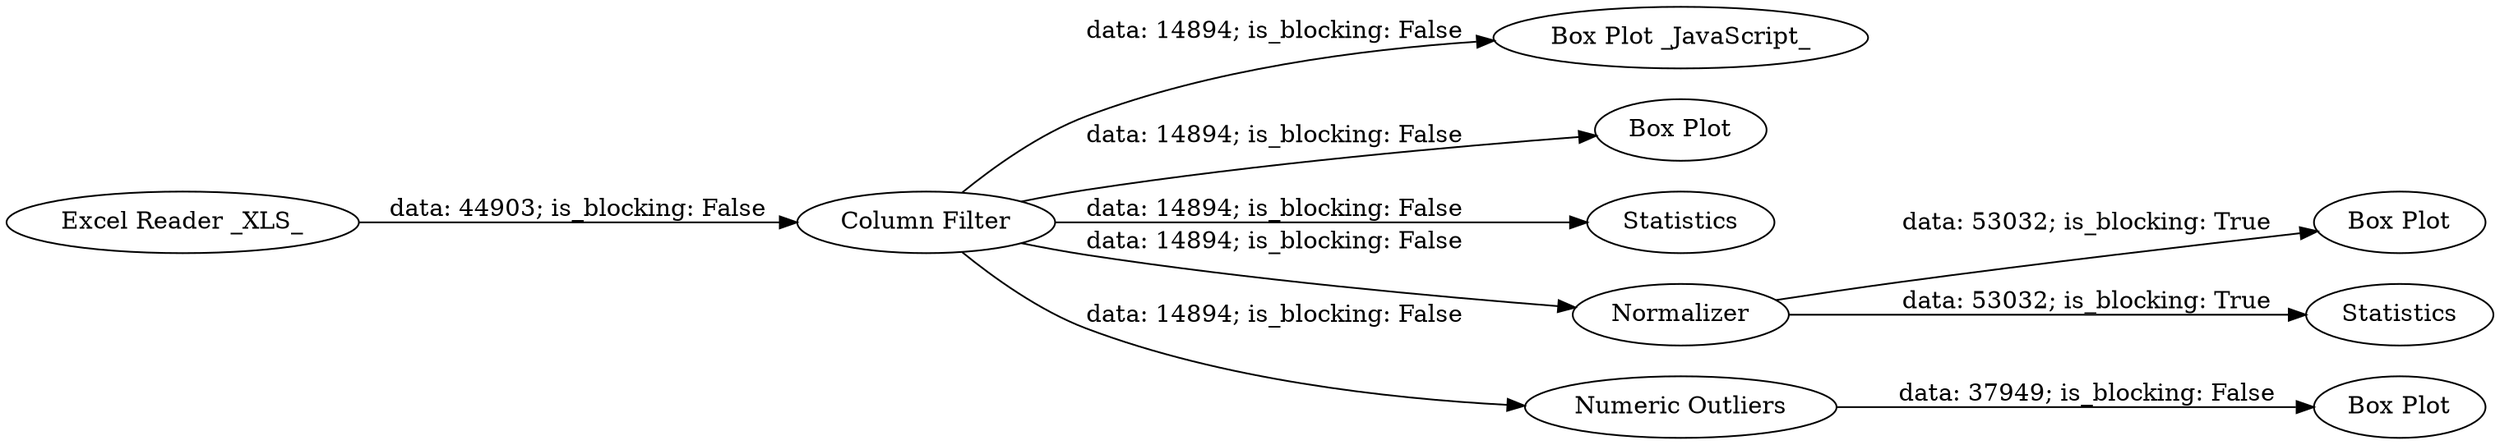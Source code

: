 digraph {
	"-8607455775094694933_34" [label="Box Plot"]
	"-8607455775094694933_18" [label="Box Plot _JavaScript_"]
	"-8607455775094694933_33" [label="Column Filter"]
	"-8607455775094694933_36" [label="Box Plot"]
	"-8607455775094694933_27" [label="Excel Reader _XLS_"]
	"-8607455775094694933_31" [label=Statistics]
	"-8607455775094694933_35" [label="Box Plot"]
	"-8607455775094694933_29" [label=Statistics]
	"-8607455775094694933_32" [label=Normalizer]
	"-8607455775094694933_25" [label="Numeric Outliers"]
	"-8607455775094694933_33" -> "-8607455775094694933_25" [label="data: 14894; is_blocking: False"]
	"-8607455775094694933_33" -> "-8607455775094694933_29" [label="data: 14894; is_blocking: False"]
	"-8607455775094694933_33" -> "-8607455775094694933_32" [label="data: 14894; is_blocking: False"]
	"-8607455775094694933_33" -> "-8607455775094694933_35" [label="data: 14894; is_blocking: False"]
	"-8607455775094694933_25" -> "-8607455775094694933_34" [label="data: 37949; is_blocking: False"]
	"-8607455775094694933_32" -> "-8607455775094694933_31" [label="data: 53032; is_blocking: True"]
	"-8607455775094694933_27" -> "-8607455775094694933_33" [label="data: 44903; is_blocking: False"]
	"-8607455775094694933_33" -> "-8607455775094694933_18" [label="data: 14894; is_blocking: False"]
	"-8607455775094694933_32" -> "-8607455775094694933_36" [label="data: 53032; is_blocking: True"]
	rankdir=LR
}
